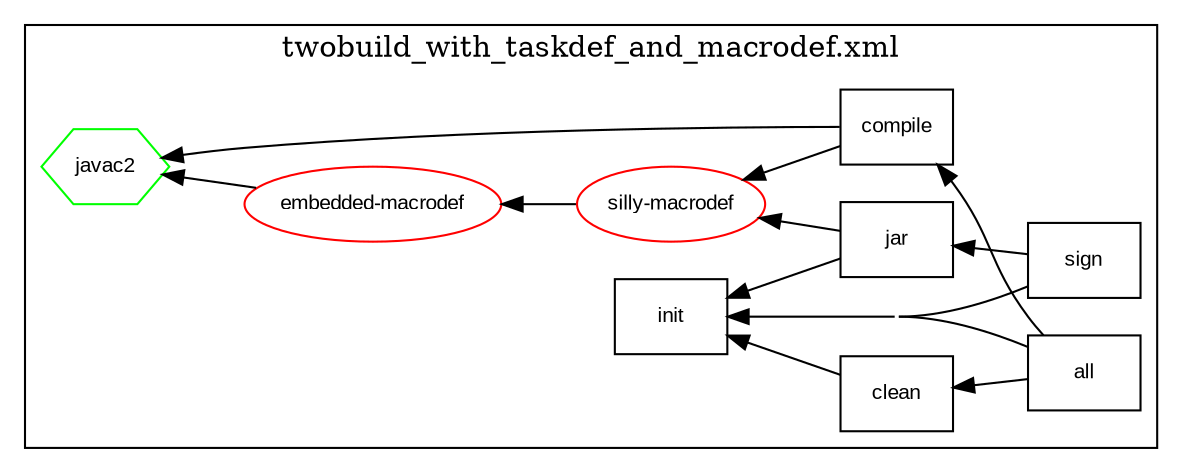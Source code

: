 digraph G {
node [shape=box,fontname="Arial",fontsize="10"];
edge [fontname="Arial",fontsize="8"];
rankdir=RL;

concentrate=true;
	subgraph cluster_0 {
		label="twobuild_with_taskdef_and_macrodef.xml"
		_Users_douglas_bullard_Documents_JavaStuff_Google_Code_AntScriptVisualizer_Google_gradleTrunk_build_resources_test_SimpleBuild_twobuild_with_taskdef_and_macrodef_TARGET_compile [label="compile" shape=box color=black ];
		_Users_douglas_bullard_Documents_JavaStuff_Google_Code_AntScriptVisualizer_Google_gradleTrunk_build_resources_test_SimpleBuild_twobuild_with_taskdef_and_macrodef_TARGET_init [label="init" shape=box color=black ];
		_Users_douglas_bullard_Documents_JavaStuff_Google_Code_AntScriptVisualizer_Google_gradleTrunk_build_resources_test_SimpleBuild_twobuild_with_taskdef_and_macrodef_TARGET_clean [label="clean" shape=box color=black ];
		_Users_douglas_bullard_Documents_JavaStuff_Google_Code_AntScriptVisualizer_Google_gradleTrunk_build_resources_test_SimpleBuild_twobuild_with_taskdef_and_macrodef_TARGET_all [label="all" shape=box color=black ];
		_Users_douglas_bullard_Documents_JavaStuff_Google_Code_AntScriptVisualizer_Google_gradleTrunk_build_resources_test_SimpleBuild_twobuild_with_taskdef_and_macrodef_TARGET_sign [label="sign" shape=box color=black ];
		_Users_douglas_bullard_Documents_JavaStuff_Google_Code_AntScriptVisualizer_Google_gradleTrunk_build_resources_test_SimpleBuild_twobuild_with_taskdef_and_macrodef_TARGET_jar [label="jar" shape=box color=black ];
		_Users_douglas_bullard_Documents_JavaStuff_Google_Code_AntScriptVisualizer_Google_gradleTrunk_build_resources_test_SimpleBuild_twobuild_with_taskdef_and_macrodef_TARGET_silly_macrodef [label="silly-macrodef" shape=ellipse color=red ];
		_Users_douglas_bullard_Documents_JavaStuff_Google_Code_AntScriptVisualizer_Google_gradleTrunk_build_resources_test_SimpleBuild_twobuild_with_taskdef_and_macrodef_TARGET_embedded_macrodef [label="embedded-macrodef" shape=ellipse color=red ];
		_Users_douglas_bullard_Documents_JavaStuff_Google_Code_AntScriptVisualizer_Google_gradleTrunk_build_resources_test_SimpleBuild_twobuild_with_taskdef_and_macrodef_TARGET_javac2 [label="javac2" shape=hexagon color=green ];
	}
		_Users_douglas_bullard_Documents_JavaStuff_Google_Code_AntScriptVisualizer_Google_gradleTrunk_build_resources_test_SimpleBuild_twobuild_with_taskdef_and_macrodef_TARGET_sign -> _Users_douglas_bullard_Documents_JavaStuff_Google_Code_AntScriptVisualizer_Google_gradleTrunk_build_resources_test_SimpleBuild_twobuild_with_taskdef_and_macrodef_TARGET_jar;
		_Users_douglas_bullard_Documents_JavaStuff_Google_Code_AntScriptVisualizer_Google_gradleTrunk_build_resources_test_SimpleBuild_twobuild_with_taskdef_and_macrodef_TARGET_all -> _Users_douglas_bullard_Documents_JavaStuff_Google_Code_AntScriptVisualizer_Google_gradleTrunk_build_resources_test_SimpleBuild_twobuild_with_taskdef_and_macrodef_TARGET_compile;
		_Users_douglas_bullard_Documents_JavaStuff_Google_Code_AntScriptVisualizer_Google_gradleTrunk_build_resources_test_SimpleBuild_twobuild_with_taskdef_and_macrodef_TARGET_compile -> _Users_douglas_bullard_Documents_JavaStuff_Google_Code_AntScriptVisualizer_Google_gradleTrunk_build_resources_test_SimpleBuild_twobuild_with_taskdef_and_macrodef_TARGET_silly_macrodef;
		_Users_douglas_bullard_Documents_JavaStuff_Google_Code_AntScriptVisualizer_Google_gradleTrunk_build_resources_test_SimpleBuild_twobuild_with_taskdef_and_macrodef_TARGET_sign -> _Users_douglas_bullard_Documents_JavaStuff_Google_Code_AntScriptVisualizer_Google_gradleTrunk_build_resources_test_SimpleBuild_twobuild_with_taskdef_and_macrodef_TARGET_init;
		_Users_douglas_bullard_Documents_JavaStuff_Google_Code_AntScriptVisualizer_Google_gradleTrunk_build_resources_test_SimpleBuild_twobuild_with_taskdef_and_macrodef_TARGET_all -> _Users_douglas_bullard_Documents_JavaStuff_Google_Code_AntScriptVisualizer_Google_gradleTrunk_build_resources_test_SimpleBuild_twobuild_with_taskdef_and_macrodef_TARGET_clean;
		_Users_douglas_bullard_Documents_JavaStuff_Google_Code_AntScriptVisualizer_Google_gradleTrunk_build_resources_test_SimpleBuild_twobuild_with_taskdef_and_macrodef_TARGET_jar -> _Users_douglas_bullard_Documents_JavaStuff_Google_Code_AntScriptVisualizer_Google_gradleTrunk_build_resources_test_SimpleBuild_twobuild_with_taskdef_and_macrodef_TARGET_silly_macrodef;
		_Users_douglas_bullard_Documents_JavaStuff_Google_Code_AntScriptVisualizer_Google_gradleTrunk_build_resources_test_SimpleBuild_twobuild_with_taskdef_and_macrodef_TARGET_silly_macrodef -> _Users_douglas_bullard_Documents_JavaStuff_Google_Code_AntScriptVisualizer_Google_gradleTrunk_build_resources_test_SimpleBuild_twobuild_with_taskdef_and_macrodef_TARGET_embedded_macrodef;
		_Users_douglas_bullard_Documents_JavaStuff_Google_Code_AntScriptVisualizer_Google_gradleTrunk_build_resources_test_SimpleBuild_twobuild_with_taskdef_and_macrodef_TARGET_all -> _Users_douglas_bullard_Documents_JavaStuff_Google_Code_AntScriptVisualizer_Google_gradleTrunk_build_resources_test_SimpleBuild_twobuild_with_taskdef_and_macrodef_TARGET_init;
		_Users_douglas_bullard_Documents_JavaStuff_Google_Code_AntScriptVisualizer_Google_gradleTrunk_build_resources_test_SimpleBuild_twobuild_with_taskdef_and_macrodef_TARGET_clean -> _Users_douglas_bullard_Documents_JavaStuff_Google_Code_AntScriptVisualizer_Google_gradleTrunk_build_resources_test_SimpleBuild_twobuild_with_taskdef_and_macrodef_TARGET_init;
		_Users_douglas_bullard_Documents_JavaStuff_Google_Code_AntScriptVisualizer_Google_gradleTrunk_build_resources_test_SimpleBuild_twobuild_with_taskdef_and_macrodef_TARGET_jar -> _Users_douglas_bullard_Documents_JavaStuff_Google_Code_AntScriptVisualizer_Google_gradleTrunk_build_resources_test_SimpleBuild_twobuild_with_taskdef_and_macrodef_TARGET_init;
		_Users_douglas_bullard_Documents_JavaStuff_Google_Code_AntScriptVisualizer_Google_gradleTrunk_build_resources_test_SimpleBuild_twobuild_with_taskdef_and_macrodef_TARGET_compile -> _Users_douglas_bullard_Documents_JavaStuff_Google_Code_AntScriptVisualizer_Google_gradleTrunk_build_resources_test_SimpleBuild_twobuild_with_taskdef_and_macrodef_TARGET_javac2;
		_Users_douglas_bullard_Documents_JavaStuff_Google_Code_AntScriptVisualizer_Google_gradleTrunk_build_resources_test_SimpleBuild_twobuild_with_taskdef_and_macrodef_TARGET_embedded_macrodef -> _Users_douglas_bullard_Documents_JavaStuff_Google_Code_AntScriptVisualizer_Google_gradleTrunk_build_resources_test_SimpleBuild_twobuild_with_taskdef_and_macrodef_TARGET_javac2;
}